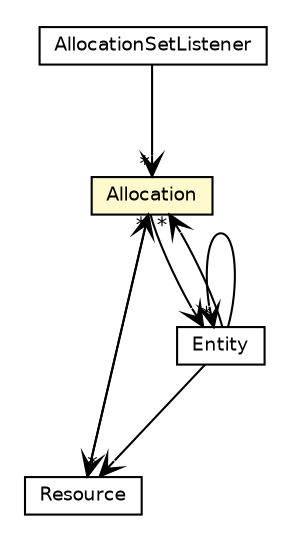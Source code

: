 #!/usr/local/bin/dot
#
# Class diagram 
# Generated by UMLGraph version 5.4 (http://www.umlgraph.org/)
#

digraph G {
	edge [fontname="Helvetica",fontsize=10,labelfontname="Helvetica",labelfontsize=10];
	node [fontname="Helvetica",fontsize=10,shape=plaintext];
	nodesep=0.25;
	ranksep=0.5;
	// jsl.modeling.elements.resource.SeizeResources.AllocationSetListener
	c25647 [label=<<table title="jsl.modeling.elements.resource.SeizeResources.AllocationSetListener" border="0" cellborder="1" cellspacing="0" cellpadding="2" port="p" href="./SeizeResources.AllocationSetListener.html">
		<tr><td><table border="0" cellspacing="0" cellpadding="1">
<tr><td align="center" balign="center"> AllocationSetListener </td></tr>
		</table></td></tr>
		</table>>, URL="./SeizeResources.AllocationSetListener.html", fontname="Helvetica", fontcolor="black", fontsize=9.0];
	// jsl.modeling.elements.resource.Resource
	c25662 [label=<<table title="jsl.modeling.elements.resource.Resource" border="0" cellborder="1" cellspacing="0" cellpadding="2" port="p" href="./Resource.html">
		<tr><td><table border="0" cellspacing="0" cellpadding="1">
<tr><td align="center" balign="center"> Resource </td></tr>
		</table></td></tr>
		</table>>, URL="./Resource.html", fontname="Helvetica", fontcolor="black", fontsize=9.0];
	// jsl.modeling.elements.resource.Entity
	c25697 [label=<<table title="jsl.modeling.elements.resource.Entity" border="0" cellborder="1" cellspacing="0" cellpadding="2" port="p" href="./Entity.html">
		<tr><td><table border="0" cellspacing="0" cellpadding="1">
<tr><td align="center" balign="center"> Entity </td></tr>
		</table></td></tr>
		</table>>, URL="./Entity.html", fontname="Helvetica", fontcolor="black", fontsize=9.0];
	// jsl.modeling.elements.resource.Allocation
	c25713 [label=<<table title="jsl.modeling.elements.resource.Allocation" border="0" cellborder="1" cellspacing="0" cellpadding="2" port="p" bgcolor="lemonChiffon" href="./Allocation.html">
		<tr><td><table border="0" cellspacing="0" cellpadding="1">
<tr><td align="center" balign="center"> Allocation </td></tr>
		</table></td></tr>
		</table>>, URL="./Allocation.html", fontname="Helvetica", fontcolor="black", fontsize=9.0];
	// jsl.modeling.elements.resource.SeizeResources.AllocationSetListener NAVASSOC jsl.modeling.elements.resource.Allocation
	c25647:p -> c25713:p [taillabel="", label="", headlabel="*", fontname="Helvetica", fontcolor="black", fontsize=10.0, color="black", arrowhead=open];
	// jsl.modeling.elements.resource.Resource NAVASSOC jsl.modeling.elements.resource.Allocation
	c25662:p -> c25713:p [taillabel="", label="", headlabel="*", fontname="Helvetica", fontcolor="black", fontsize=10.0, color="black", arrowhead=open];
	// jsl.modeling.elements.resource.Entity NAVASSOC jsl.modeling.elements.resource.Allocation
	c25697:p -> c25713:p [taillabel="", label="", headlabel="*", fontname="Helvetica", fontcolor="black", fontsize=10.0, color="black", arrowhead=open];
	// jsl.modeling.elements.resource.Entity NAVASSOC jsl.modeling.elements.resource.Resource
	c25697:p -> c25662:p [taillabel="", label="", headlabel="*", fontname="Helvetica", fontcolor="black", fontsize=10.0, color="black", arrowhead=open];
	// jsl.modeling.elements.resource.Entity NAVASSOC jsl.modeling.elements.resource.Entity
	c25697:p -> c25697:p [taillabel="", label="", headlabel="*", fontname="Helvetica", fontcolor="black", fontsize=10.0, color="black", arrowhead=open];
	// jsl.modeling.elements.resource.Allocation NAVASSOC jsl.modeling.elements.resource.Entity
	c25713:p -> c25697:p [taillabel="", label="", headlabel="", fontname="Helvetica", fontcolor="black", fontsize=10.0, color="black", arrowhead=open];
	// jsl.modeling.elements.resource.Allocation NAVASSOC jsl.modeling.elements.resource.Resource
	c25713:p -> c25662:p [taillabel="", label="", headlabel="", fontname="Helvetica", fontcolor="black", fontsize=10.0, color="black", arrowhead=open];
}

